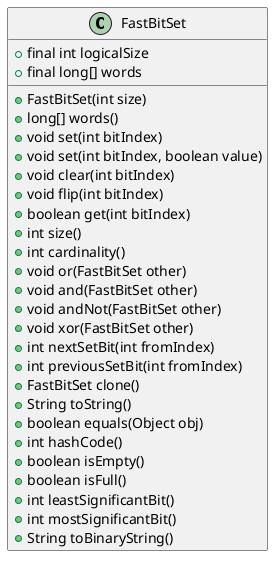 @startuml

class FastBitSet {
    + final int logicalSize
    + final long[] words

    + FastBitSet(int size)
    + long[] words()
    + void set(int bitIndex)
    + void set(int bitIndex, boolean value)
    + void clear(int bitIndex)
    + void flip(int bitIndex)
    + boolean get(int bitIndex)
    + int size()
    + int cardinality()
    + void or(FastBitSet other)
    + void and(FastBitSet other)
    + void andNot(FastBitSet other)
    + void xor(FastBitSet other)
    + int nextSetBit(int fromIndex)
    + int previousSetBit(int fromIndex)
    + FastBitSet clone()
    + String toString()
    + boolean equals(Object obj)
    + int hashCode()
    + boolean isEmpty()
    + boolean isFull()
    + int leastSignificantBit()
    + int mostSignificantBit()
    + String toBinaryString()
}
@enduml
